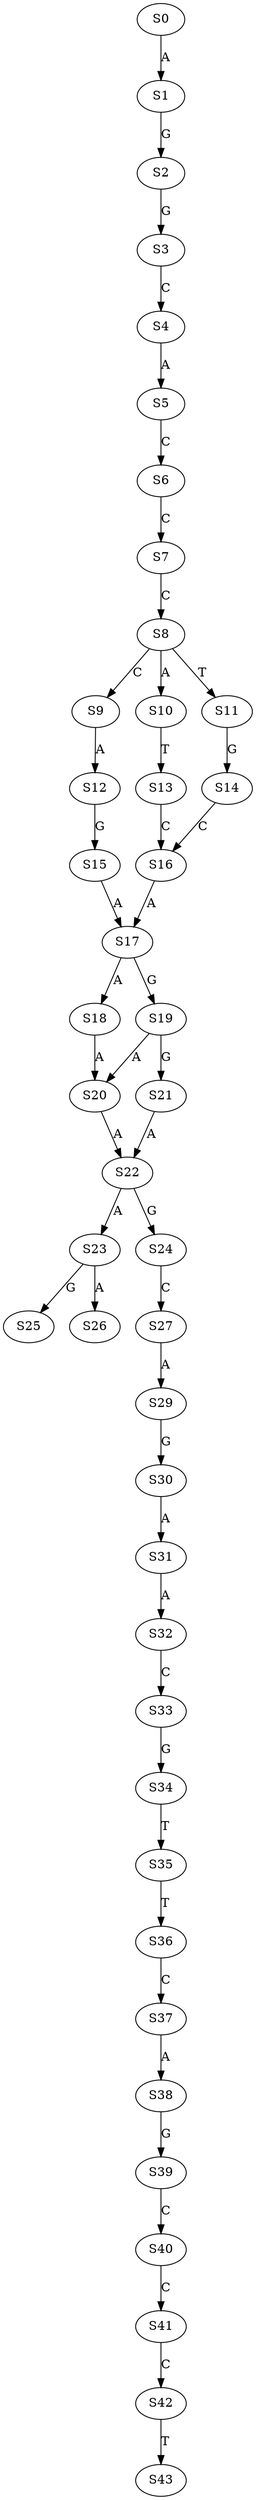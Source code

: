 strict digraph  {
	S0 -> S1 [ label = A ];
	S1 -> S2 [ label = G ];
	S2 -> S3 [ label = G ];
	S3 -> S4 [ label = C ];
	S4 -> S5 [ label = A ];
	S5 -> S6 [ label = C ];
	S6 -> S7 [ label = C ];
	S7 -> S8 [ label = C ];
	S8 -> S9 [ label = C ];
	S8 -> S10 [ label = A ];
	S8 -> S11 [ label = T ];
	S9 -> S12 [ label = A ];
	S10 -> S13 [ label = T ];
	S11 -> S14 [ label = G ];
	S12 -> S15 [ label = G ];
	S13 -> S16 [ label = C ];
	S14 -> S16 [ label = C ];
	S15 -> S17 [ label = A ];
	S16 -> S17 [ label = A ];
	S17 -> S18 [ label = A ];
	S17 -> S19 [ label = G ];
	S18 -> S20 [ label = A ];
	S19 -> S21 [ label = G ];
	S19 -> S20 [ label = A ];
	S20 -> S22 [ label = A ];
	S21 -> S22 [ label = A ];
	S22 -> S23 [ label = A ];
	S22 -> S24 [ label = G ];
	S23 -> S25 [ label = G ];
	S23 -> S26 [ label = A ];
	S24 -> S27 [ label = C ];
	S27 -> S29 [ label = A ];
	S29 -> S30 [ label = G ];
	S30 -> S31 [ label = A ];
	S31 -> S32 [ label = A ];
	S32 -> S33 [ label = C ];
	S33 -> S34 [ label = G ];
	S34 -> S35 [ label = T ];
	S35 -> S36 [ label = T ];
	S36 -> S37 [ label = C ];
	S37 -> S38 [ label = A ];
	S38 -> S39 [ label = G ];
	S39 -> S40 [ label = C ];
	S40 -> S41 [ label = C ];
	S41 -> S42 [ label = C ];
	S42 -> S43 [ label = T ];
}
